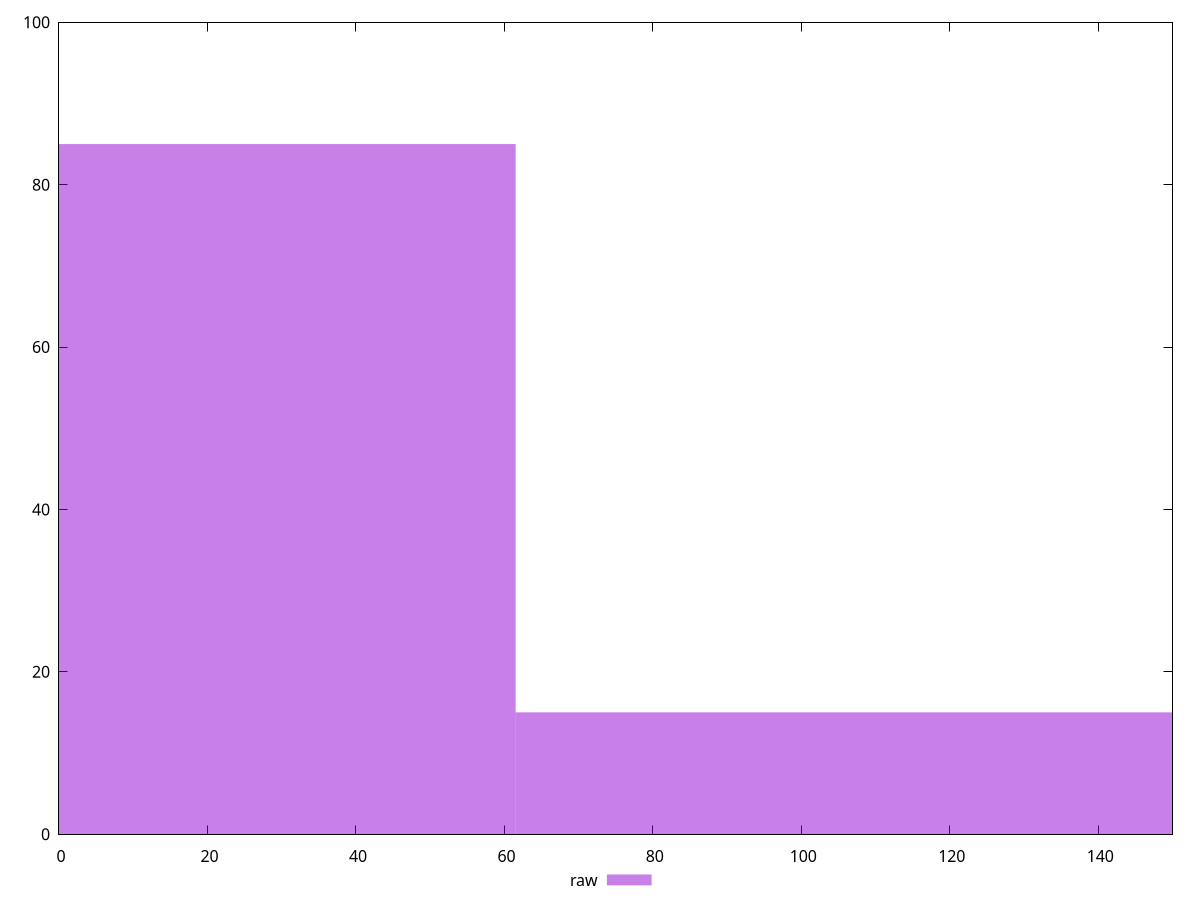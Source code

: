 reset

$raw <<EOF
123.03039930646315 15
0 85
EOF

set key outside below
set boxwidth 123.03039930646315
set xrange [0:150]
set yrange [0:100]
set trange [0:100]
set style fill transparent solid 0.5 noborder
set terminal svg size 640, 490 enhanced background rgb 'white'
set output "report_00017_2021-02-10T15-08-03.406Z/unminified-css/samples/pages+cached/raw/histogram.svg"

plot $raw title "raw" with boxes

reset
